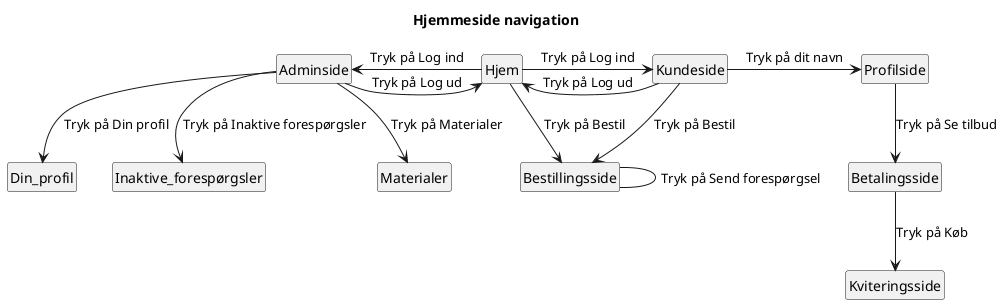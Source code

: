 @startuml
hide empty description
hide circle
hide methods
hide members

title Hjemmeside navigation

class Hjem {
}

class Bestillingsside {
}

class Kundeside {
}

class Adminside {
}

class Profilside {
}

class Betalingsside {
}

class Kviteringsside {
}

Hjem -right-> Bestillingsside: Tryk på Bestil
Hjem -right-> Kundeside: Tryk på Log ind
Hjem -left-> Adminside: Tryk på Log ind
Bestillingsside -down- Bestillingsside: Tryk på Send forespørgsel
Kundeside --> Bestillingsside: Tryk på Bestil
Kundeside -> Hjem: Tryk på Log ud
Kundeside -> Profilside: Tryk på dit navn
Adminside --> Din_profil: Tryk på Din profil
Adminside --> Inaktive_forespørgsler: Tryk på Inaktive forespørgsler
Adminside --> Materialer : Tryk på Materialer
Adminside -> Hjem: Tryk på Log ud
Profilside --> Betalingsside : Tryk på Se tilbud
Betalingsside --> Kviteringsside : Tryk på Køb
@enduml